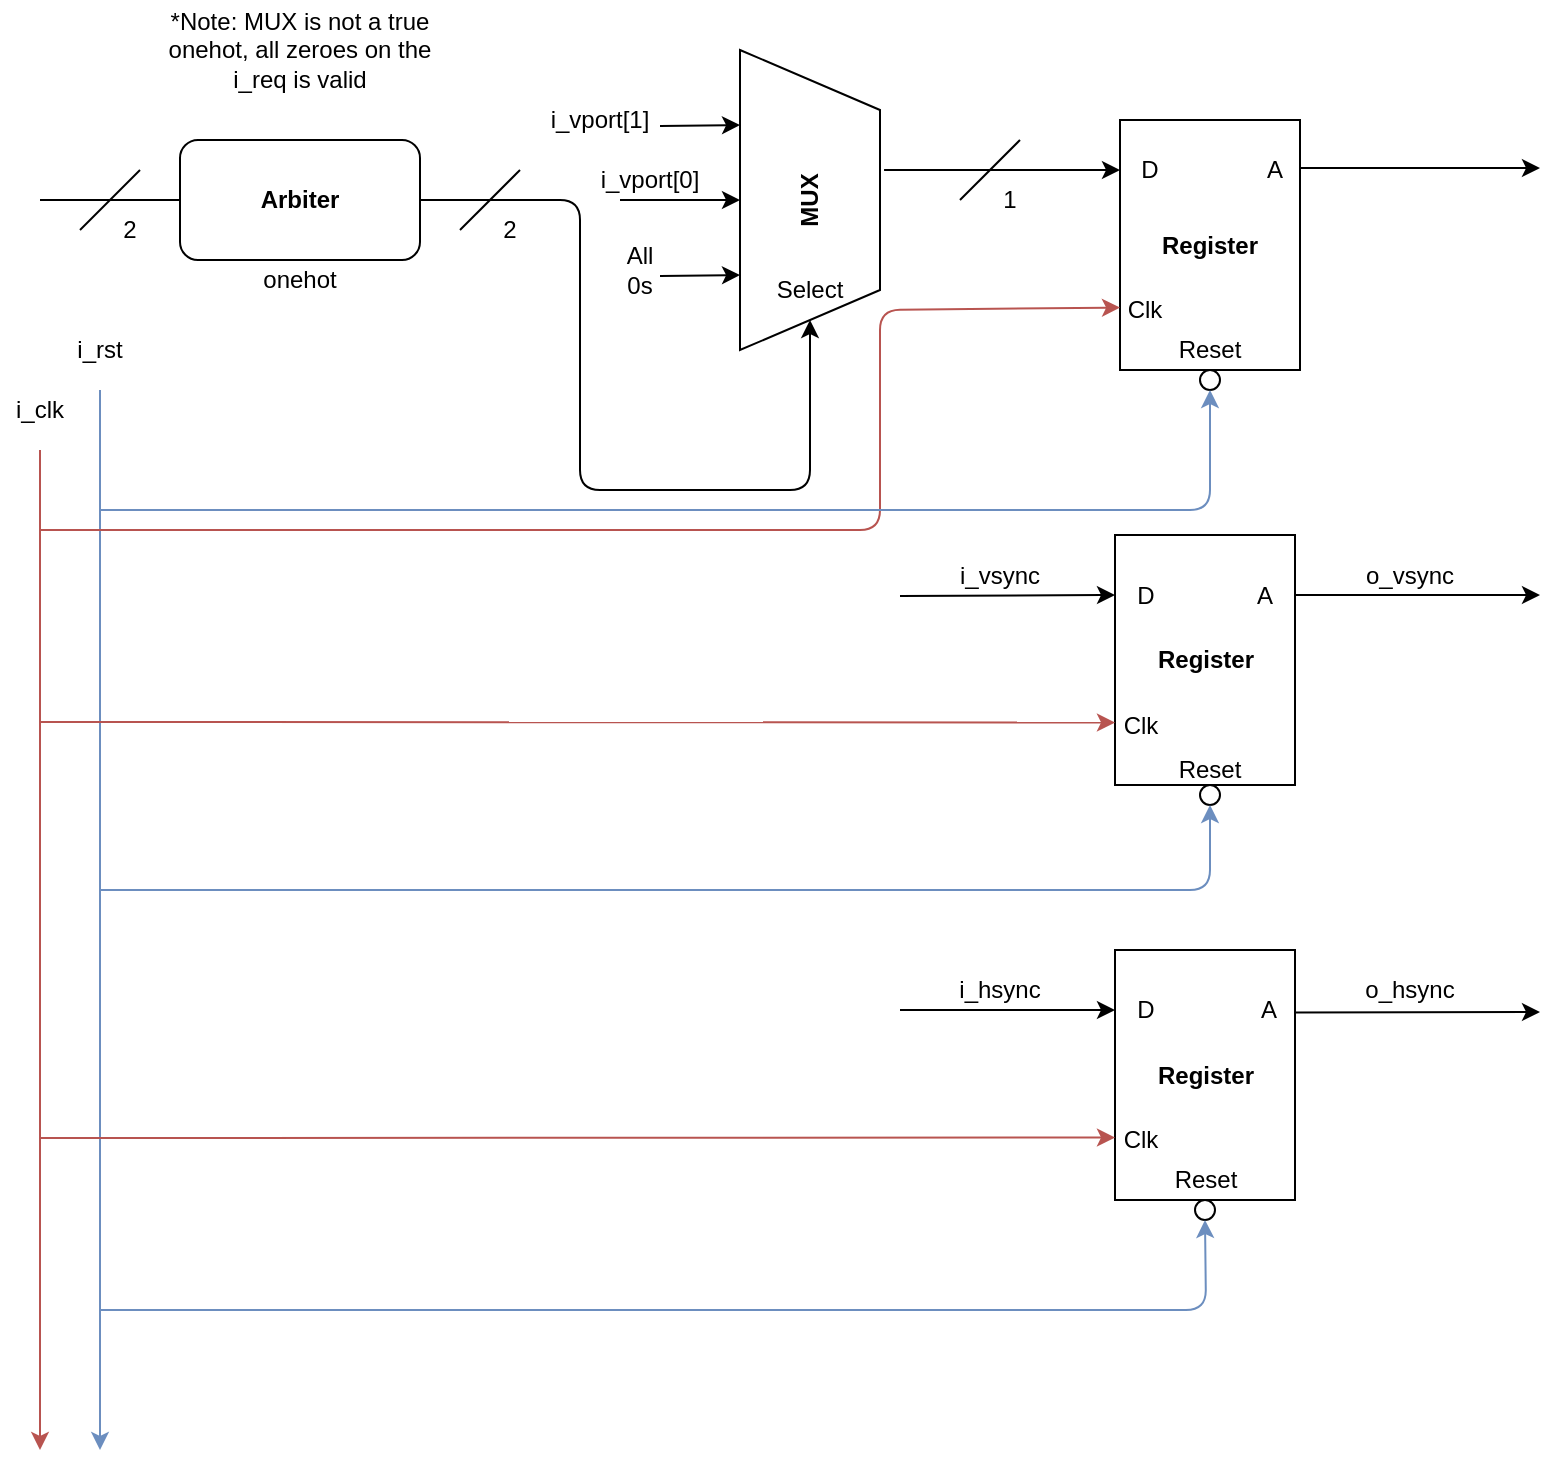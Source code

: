 <mxfile version="12.2.9" type="github" pages="1"><diagram id="nGZCCEBB8h-hSjcwUtCZ" name="Page-1"><mxGraphModel dx="1422" dy="762" grid="1" gridSize="10" guides="1" tooltips="1" connect="1" arrows="1" fold="1" page="1" pageScale="1" pageWidth="850" pageHeight="1100" math="0" shadow="0"><root><mxCell id="0"/><mxCell id="1" parent="0"/><mxCell id="iHTfLtWbpaGfzZcpLLZl-1" value="&lt;b&gt;Arbiter&lt;/b&gt;" style="rounded=1;whiteSpace=wrap;html=1;" parent="1" vertex="1"><mxGeometry x="120" y="305" width="120" height="60" as="geometry"/></mxCell><mxCell id="iHTfLtWbpaGfzZcpLLZl-2" value="&lt;b&gt;MUX&lt;/b&gt;" style="shape=trapezoid;perimeter=trapezoidPerimeter;whiteSpace=wrap;html=1;rotation=-90;direction=west;" parent="1" vertex="1"><mxGeometry x="360" y="300" width="150" height="70" as="geometry"/></mxCell><mxCell id="iHTfLtWbpaGfzZcpLLZl-4" value="" style="endArrow=classic;html=1;exitX=1;exitY=0.5;exitDx=0;exitDy=0;entryX=1;entryY=0.5;entryDx=0;entryDy=0;" parent="1" source="iHTfLtWbpaGfzZcpLLZl-1" target="iHTfLtWbpaGfzZcpLLZl-2" edge="1"><mxGeometry width="50" height="50" relative="1" as="geometry"><mxPoint x="220" y="520" as="sourcePoint"/><mxPoint x="270" y="470" as="targetPoint"/><Array as="points"><mxPoint x="320" y="335"/><mxPoint x="320" y="480"/><mxPoint x="435" y="480"/></Array></mxGeometry></mxCell><mxCell id="iHTfLtWbpaGfzZcpLLZl-5" value="" style="endArrow=none;html=1;entryX=0;entryY=0.5;entryDx=0;entryDy=0;" parent="1" target="iHTfLtWbpaGfzZcpLLZl-1" edge="1"><mxGeometry width="50" height="50" relative="1" as="geometry"><mxPoint x="50" y="335" as="sourcePoint"/><mxPoint x="210" y="510" as="targetPoint"/></mxGeometry></mxCell><mxCell id="iHTfLtWbpaGfzZcpLLZl-7" value="" style="endArrow=classic;html=1;entryX=0.25;entryY=1;entryDx=0;entryDy=0;" parent="1" target="iHTfLtWbpaGfzZcpLLZl-2" edge="1"><mxGeometry width="50" height="50" relative="1" as="geometry"><mxPoint x="360" y="298" as="sourcePoint"/><mxPoint x="380" y="270" as="targetPoint"/></mxGeometry></mxCell><mxCell id="iHTfLtWbpaGfzZcpLLZl-8" value="" style="endArrow=classic;html=1;entryX=0.5;entryY=1;entryDx=0;entryDy=0;exitX=0.25;exitY=1;exitDx=0;exitDy=0;" parent="1" source="iHTfLtWbpaGfzZcpLLZl-56" target="iHTfLtWbpaGfzZcpLLZl-2" edge="1"><mxGeometry width="50" height="50" relative="1" as="geometry"><mxPoint x="360" y="335" as="sourcePoint"/><mxPoint x="385" y="320" as="targetPoint"/></mxGeometry></mxCell><mxCell id="iHTfLtWbpaGfzZcpLLZl-9" value="" style="endArrow=classic;html=1;entryX=0.75;entryY=1;entryDx=0;entryDy=0;" parent="1" target="iHTfLtWbpaGfzZcpLLZl-2" edge="1"><mxGeometry width="50" height="50" relative="1" as="geometry"><mxPoint x="360" y="373" as="sourcePoint"/><mxPoint x="390" y="370" as="targetPoint"/></mxGeometry></mxCell><mxCell id="iHTfLtWbpaGfzZcpLLZl-10" value="i_vport[1]" style="text;html=1;strokeColor=none;fillColor=none;align=center;verticalAlign=middle;whiteSpace=wrap;rounded=0;" parent="1" vertex="1"><mxGeometry x="300" y="285" width="60" height="20" as="geometry"/></mxCell><mxCell id="iHTfLtWbpaGfzZcpLLZl-12" value="All 0s" style="text;html=1;strokeColor=none;fillColor=none;align=center;verticalAlign=middle;whiteSpace=wrap;rounded=0;" parent="1" vertex="1"><mxGeometry x="340" y="360" width="20" height="20" as="geometry"/></mxCell><mxCell id="iHTfLtWbpaGfzZcpLLZl-13" value="Select" style="text;html=1;strokeColor=none;fillColor=none;align=center;verticalAlign=middle;whiteSpace=wrap;rounded=0;" parent="1" vertex="1"><mxGeometry x="415" y="370" width="40" height="20" as="geometry"/></mxCell><mxCell id="iHTfLtWbpaGfzZcpLLZl-14" value="" style="endArrow=none;html=1;" parent="1" edge="1"><mxGeometry width="50" height="50" relative="1" as="geometry"><mxPoint x="70" y="350" as="sourcePoint"/><mxPoint x="100" y="320" as="targetPoint"/></mxGeometry></mxCell><mxCell id="iHTfLtWbpaGfzZcpLLZl-15" value="" style="endArrow=none;html=1;" parent="1" edge="1"><mxGeometry width="50" height="50" relative="1" as="geometry"><mxPoint x="260" y="350" as="sourcePoint"/><mxPoint x="290" y="320" as="targetPoint"/></mxGeometry></mxCell><mxCell id="iHTfLtWbpaGfzZcpLLZl-16" value="" style="endArrow=classic;html=1;exitX=0.4;exitY=-0.029;exitDx=0;exitDy=0;exitPerimeter=0;" parent="1" source="iHTfLtWbpaGfzZcpLLZl-2" edge="1"><mxGeometry width="50" height="50" relative="1" as="geometry"><mxPoint x="540" y="360" as="sourcePoint"/><mxPoint x="590" y="320" as="targetPoint"/></mxGeometry></mxCell><mxCell id="iHTfLtWbpaGfzZcpLLZl-17" value="&lt;b&gt;Register&lt;/b&gt;" style="rounded=0;whiteSpace=wrap;html=1;" parent="1" vertex="1"><mxGeometry x="590" y="295" width="90" height="125" as="geometry"/></mxCell><mxCell id="iHTfLtWbpaGfzZcpLLZl-19" value="D" style="text;html=1;strokeColor=none;fillColor=none;align=center;verticalAlign=middle;whiteSpace=wrap;rounded=0;" parent="1" vertex="1"><mxGeometry x="590" y="310" width="30" height="20" as="geometry"/></mxCell><mxCell id="iHTfLtWbpaGfzZcpLLZl-20" value="Clk" style="text;html=1;strokeColor=none;fillColor=none;align=center;verticalAlign=middle;whiteSpace=wrap;rounded=0;" parent="1" vertex="1"><mxGeometry x="590" y="380" width="25" height="20" as="geometry"/></mxCell><mxCell id="iHTfLtWbpaGfzZcpLLZl-21" value="Reset" style="text;html=1;strokeColor=none;fillColor=none;align=center;verticalAlign=middle;whiteSpace=wrap;rounded=0;" parent="1" vertex="1"><mxGeometry x="615" y="400" width="40" height="20" as="geometry"/></mxCell><mxCell id="iHTfLtWbpaGfzZcpLLZl-22" value="&lt;b&gt;Register&lt;/b&gt;" style="rounded=0;whiteSpace=wrap;html=1;" parent="1" vertex="1"><mxGeometry x="587.5" y="710" width="90" height="125" as="geometry"/></mxCell><mxCell id="iHTfLtWbpaGfzZcpLLZl-24" value="" style="endArrow=classic;html=1;fillColor=#f8cecc;strokeColor=#b85450;" parent="1" edge="1"><mxGeometry width="50" height="50" relative="1" as="geometry"><mxPoint x="50" y="460" as="sourcePoint"/><mxPoint x="50" y="960" as="targetPoint"/></mxGeometry></mxCell><mxCell id="iHTfLtWbpaGfzZcpLLZl-25" value="i_clk" style="text;html=1;strokeColor=none;fillColor=none;align=center;verticalAlign=middle;whiteSpace=wrap;rounded=0;" parent="1" vertex="1"><mxGeometry x="30" y="430" width="40" height="20" as="geometry"/></mxCell><mxCell id="iHTfLtWbpaGfzZcpLLZl-31" value="" style="endArrow=classic;html=1;entryX=0;entryY=0.5;entryDx=0;entryDy=0;" parent="1" target="srZKv5M3_NHyOb84jivn-4" edge="1"><mxGeometry width="50" height="50" relative="1" as="geometry"><mxPoint x="480" y="740" as="sourcePoint"/><mxPoint x="587.5" y="739" as="targetPoint"/></mxGeometry></mxCell><mxCell id="iHTfLtWbpaGfzZcpLLZl-32" value="" style="endArrow=classic;html=1;entryX=0;entryY=0.5;entryDx=0;entryDy=0;" parent="1" target="srZKv5M3_NHyOb84jivn-3" edge="1"><mxGeometry width="50" height="50" relative="1" as="geometry"><mxPoint x="480" y="533" as="sourcePoint"/><mxPoint x="570" y="532.5" as="targetPoint"/></mxGeometry></mxCell><mxCell id="iHTfLtWbpaGfzZcpLLZl-35" value="" style="endArrow=classic;html=1;exitX=1;exitY=0.25;exitDx=0;exitDy=0;" parent="1" edge="1" source="iHTfLtWbpaGfzZcpLLZl-22"><mxGeometry width="50" height="50" relative="1" as="geometry"><mxPoint x="677.5" y="740" as="sourcePoint"/><mxPoint x="800" y="741" as="targetPoint"/><Array as="points"/></mxGeometry></mxCell><mxCell id="iHTfLtWbpaGfzZcpLLZl-36" value="" style="endArrow=classic;html=1;exitX=1;exitY=0.5;exitDx=0;exitDy=0;" parent="1" edge="1" source="srZKv5M3_NHyOb84jivn-7"><mxGeometry width="50" height="50" relative="1" as="geometry"><mxPoint x="670" y="532.5" as="sourcePoint"/><mxPoint x="800" y="532.5" as="targetPoint"/></mxGeometry></mxCell><mxCell id="iHTfLtWbpaGfzZcpLLZl-37" value="2" style="text;html=1;strokeColor=none;fillColor=none;align=center;verticalAlign=middle;whiteSpace=wrap;rounded=0;" parent="1" vertex="1"><mxGeometry x="90" y="340" width="10" height="20" as="geometry"/></mxCell><mxCell id="iHTfLtWbpaGfzZcpLLZl-38" value="2" style="text;html=1;strokeColor=none;fillColor=none;align=center;verticalAlign=middle;whiteSpace=wrap;rounded=0;" parent="1" vertex="1"><mxGeometry x="280" y="340" width="10" height="20" as="geometry"/></mxCell><mxCell id="iHTfLtWbpaGfzZcpLLZl-39" value="1" style="text;html=1;strokeColor=none;fillColor=none;align=center;verticalAlign=middle;whiteSpace=wrap;rounded=0;" parent="1" vertex="1"><mxGeometry x="530" y="325" width="10" height="20" as="geometry"/></mxCell><mxCell id="iHTfLtWbpaGfzZcpLLZl-40" value="" style="endArrow=none;html=1;" parent="1" edge="1"><mxGeometry width="50" height="50" relative="1" as="geometry"><mxPoint x="510" y="335" as="sourcePoint"/><mxPoint x="540" y="305" as="targetPoint"/></mxGeometry></mxCell><mxCell id="iHTfLtWbpaGfzZcpLLZl-43" value="" style="ellipse;whiteSpace=wrap;html=1;aspect=fixed;" parent="1" vertex="1"><mxGeometry x="630" y="420" width="10" height="10" as="geometry"/></mxCell><mxCell id="iHTfLtWbpaGfzZcpLLZl-46" value="onehot" style="text;html=1;strokeColor=none;fillColor=none;align=center;verticalAlign=middle;whiteSpace=wrap;rounded=0;" parent="1" vertex="1"><mxGeometry x="160" y="365" width="40" height="20" as="geometry"/></mxCell><mxCell id="iHTfLtWbpaGfzZcpLLZl-47" value="*Note: MUX is not a true onehot, all zeroes on the i_req is valid" style="text;html=1;strokeColor=none;fillColor=none;align=center;verticalAlign=middle;whiteSpace=wrap;rounded=0;" parent="1" vertex="1"><mxGeometry x="105" y="235" width="150" height="50" as="geometry"/></mxCell><mxCell id="iHTfLtWbpaGfzZcpLLZl-48" value="" style="endArrow=classic;html=1;exitX=1;exitY=0.192;exitDx=0;exitDy=0;exitPerimeter=0;" parent="1" source="iHTfLtWbpaGfzZcpLLZl-17" edge="1"><mxGeometry width="50" height="50" relative="1" as="geometry"><mxPoint x="730" y="350" as="sourcePoint"/><mxPoint x="800" y="319" as="targetPoint"/></mxGeometry></mxCell><mxCell id="iHTfLtWbpaGfzZcpLLZl-49" value="A" style="text;html=1;strokeColor=none;fillColor=none;align=center;verticalAlign=middle;whiteSpace=wrap;rounded=0;" parent="1" vertex="1"><mxGeometry x="660" y="310" width="15" height="20" as="geometry"/></mxCell><mxCell id="iHTfLtWbpaGfzZcpLLZl-50" value="i_hsync" style="text;html=1;strokeColor=none;fillColor=none;align=center;verticalAlign=middle;whiteSpace=wrap;rounded=0;" parent="1" vertex="1"><mxGeometry x="505" y="720" width="50" height="20" as="geometry"/></mxCell><mxCell id="iHTfLtWbpaGfzZcpLLZl-51" value="i_vsync" style="text;html=1;strokeColor=none;fillColor=none;align=center;verticalAlign=middle;whiteSpace=wrap;rounded=0;" parent="1" vertex="1"><mxGeometry x="505" y="512.5" width="50" height="20" as="geometry"/></mxCell><mxCell id="iHTfLtWbpaGfzZcpLLZl-52" value="o_vsync" style="text;html=1;strokeColor=none;fillColor=none;align=center;verticalAlign=middle;whiteSpace=wrap;rounded=0;" parent="1" vertex="1"><mxGeometry x="710" y="512.5" width="50" height="20" as="geometry"/></mxCell><mxCell id="iHTfLtWbpaGfzZcpLLZl-53" value="o_hsync" style="text;html=1;strokeColor=none;fillColor=none;align=center;verticalAlign=middle;whiteSpace=wrap;rounded=0;" parent="1" vertex="1"><mxGeometry x="710" y="720" width="50" height="20" as="geometry"/></mxCell><mxCell id="iHTfLtWbpaGfzZcpLLZl-56" value="i_vport[0]" style="text;html=1;strokeColor=none;fillColor=none;align=center;verticalAlign=middle;whiteSpace=wrap;rounded=0;" parent="1" vertex="1"><mxGeometry x="325" y="315" width="60" height="20" as="geometry"/></mxCell><mxCell id="srZKv5M3_NHyOb84jivn-1" value="&lt;b&gt;Register&lt;/b&gt;" style="rounded=0;whiteSpace=wrap;html=1;" vertex="1" parent="1"><mxGeometry x="587.5" y="502.5" width="90" height="125" as="geometry"/></mxCell><mxCell id="srZKv5M3_NHyOb84jivn-2" value="A" style="text;html=1;strokeColor=none;fillColor=none;align=center;verticalAlign=middle;whiteSpace=wrap;rounded=0;" vertex="1" parent="1"><mxGeometry x="652.5" y="730" width="23" height="20" as="geometry"/></mxCell><mxCell id="srZKv5M3_NHyOb84jivn-3" value="D" style="text;html=1;strokeColor=none;fillColor=none;align=center;verticalAlign=middle;whiteSpace=wrap;rounded=0;" vertex="1" parent="1"><mxGeometry x="587.5" y="522.5" width="30" height="20" as="geometry"/></mxCell><mxCell id="srZKv5M3_NHyOb84jivn-4" value="D" style="text;html=1;strokeColor=none;fillColor=none;align=center;verticalAlign=middle;whiteSpace=wrap;rounded=0;" vertex="1" parent="1"><mxGeometry x="587.5" y="730" width="30" height="20" as="geometry"/></mxCell><mxCell id="srZKv5M3_NHyOb84jivn-5" value="Clk" style="text;html=1;strokeColor=none;fillColor=none;align=center;verticalAlign=middle;whiteSpace=wrap;rounded=0;" vertex="1" parent="1"><mxGeometry x="587.5" y="587.5" width="25" height="20" as="geometry"/></mxCell><mxCell id="srZKv5M3_NHyOb84jivn-6" value="Clk" style="text;html=1;strokeColor=none;fillColor=none;align=center;verticalAlign=middle;whiteSpace=wrap;rounded=0;" vertex="1" parent="1"><mxGeometry x="587.5" y="795" width="25" height="20" as="geometry"/></mxCell><mxCell id="srZKv5M3_NHyOb84jivn-7" value="A" style="text;html=1;strokeColor=none;fillColor=none;align=center;verticalAlign=middle;whiteSpace=wrap;rounded=0;" vertex="1" parent="1"><mxGeometry x="650" y="522.5" width="25" height="20" as="geometry"/></mxCell><mxCell id="srZKv5M3_NHyOb84jivn-8" value="Reset" style="text;html=1;strokeColor=none;fillColor=none;align=center;verticalAlign=middle;whiteSpace=wrap;rounded=0;" vertex="1" parent="1"><mxGeometry x="612.5" y="815" width="40" height="20" as="geometry"/></mxCell><mxCell id="srZKv5M3_NHyOb84jivn-9" value="" style="ellipse;whiteSpace=wrap;html=1;aspect=fixed;" vertex="1" parent="1"><mxGeometry x="627.5" y="835" width="10" height="10" as="geometry"/></mxCell><mxCell id="srZKv5M3_NHyOb84jivn-10" value="" style="ellipse;whiteSpace=wrap;html=1;aspect=fixed;" vertex="1" parent="1"><mxGeometry x="630" y="627.5" width="10" height="10" as="geometry"/></mxCell><mxCell id="srZKv5M3_NHyOb84jivn-11" value="Reset" style="text;html=1;strokeColor=none;fillColor=none;align=center;verticalAlign=middle;whiteSpace=wrap;rounded=0;" vertex="1" parent="1"><mxGeometry x="615" y="612.5" width="40" height="15" as="geometry"/></mxCell><mxCell id="srZKv5M3_NHyOb84jivn-17" value="" style="endArrow=classic;html=1;fillColor=#dae8fc;strokeColor=#6c8ebf;" edge="1" parent="1"><mxGeometry width="50" height="50" relative="1" as="geometry"><mxPoint x="80" y="430" as="sourcePoint"/><mxPoint x="80" y="960" as="targetPoint"/></mxGeometry></mxCell><mxCell id="srZKv5M3_NHyOb84jivn-18" value="i_rst" style="text;html=1;strokeColor=none;fillColor=none;align=center;verticalAlign=middle;whiteSpace=wrap;rounded=0;" vertex="1" parent="1"><mxGeometry x="60" y="400" width="40" height="20" as="geometry"/></mxCell><mxCell id="srZKv5M3_NHyOb84jivn-27" value="" style="endArrow=classic;html=1;entryX=0;entryY=0.75;entryDx=0;entryDy=0;fillColor=#f8cecc;strokeColor=#b85450;" edge="1" parent="1" target="iHTfLtWbpaGfzZcpLLZl-17"><mxGeometry width="50" height="50" relative="1" as="geometry"><mxPoint x="50" y="500" as="sourcePoint"/><mxPoint x="80" y="990" as="targetPoint"/><Array as="points"><mxPoint x="470" y="500"/><mxPoint x="470" y="390"/></Array></mxGeometry></mxCell><mxCell id="srZKv5M3_NHyOb84jivn-28" value="" style="endArrow=classic;html=1;fillColor=#f8cecc;strokeColor=#b85450;entryX=0;entryY=0.75;entryDx=0;entryDy=0;" edge="1" parent="1" target="srZKv5M3_NHyOb84jivn-1"><mxGeometry width="50" height="50" relative="1" as="geometry"><mxPoint x="50" y="596" as="sourcePoint"/><mxPoint x="250" y="640" as="targetPoint"/></mxGeometry></mxCell><mxCell id="srZKv5M3_NHyOb84jivn-29" value="" style="endArrow=classic;html=1;fillColor=#f8cecc;strokeColor=#b85450;entryX=0;entryY=0.75;entryDx=0;entryDy=0;" edge="1" parent="1" target="iHTfLtWbpaGfzZcpLLZl-22"><mxGeometry width="50" height="50" relative="1" as="geometry"><mxPoint x="50" y="804" as="sourcePoint"/><mxPoint x="465" y="820" as="targetPoint"/></mxGeometry></mxCell><mxCell id="srZKv5M3_NHyOb84jivn-30" value="" style="endArrow=classic;html=1;fillColor=#dae8fc;strokeColor=#6c8ebf;entryX=0.5;entryY=1;entryDx=0;entryDy=0;" edge="1" parent="1" target="srZKv5M3_NHyOb84jivn-10"><mxGeometry width="50" height="50" relative="1" as="geometry"><mxPoint x="80" y="680" as="sourcePoint"/><mxPoint x="300" y="660" as="targetPoint"/><Array as="points"><mxPoint x="635" y="680"/></Array></mxGeometry></mxCell><mxCell id="srZKv5M3_NHyOb84jivn-31" value="" style="endArrow=classic;html=1;fillColor=#dae8fc;strokeColor=#6c8ebf;entryX=0.5;entryY=1;entryDx=0;entryDy=0;" edge="1" parent="1" target="srZKv5M3_NHyOb84jivn-9"><mxGeometry width="50" height="50" relative="1" as="geometry"><mxPoint x="80" y="890" as="sourcePoint"/><mxPoint x="350" y="850" as="targetPoint"/><Array as="points"><mxPoint x="633" y="890"/></Array></mxGeometry></mxCell><mxCell id="srZKv5M3_NHyOb84jivn-32" value="" style="endArrow=classic;html=1;fillColor=#dae8fc;strokeColor=#6c8ebf;entryX=0.5;entryY=1;entryDx=0;entryDy=0;" edge="1" parent="1" target="iHTfLtWbpaGfzZcpLLZl-43"><mxGeometry width="50" height="50" relative="1" as="geometry"><mxPoint x="80" y="490" as="sourcePoint"/><mxPoint x="320" y="550" as="targetPoint"/><Array as="points"><mxPoint x="635" y="490"/></Array></mxGeometry></mxCell></root></mxGraphModel></diagram></mxfile>